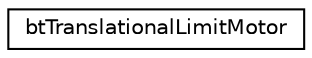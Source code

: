 digraph "Graphical Class Hierarchy"
{
  edge [fontname="Helvetica",fontsize="10",labelfontname="Helvetica",labelfontsize="10"];
  node [fontname="Helvetica",fontsize="10",shape=record];
  rankdir="LR";
  Node1 [label="btTranslationalLimitMotor",height=0.2,width=0.4,color="black", fillcolor="white", style="filled",URL="$classbt_translational_limit_motor.html"];
}
